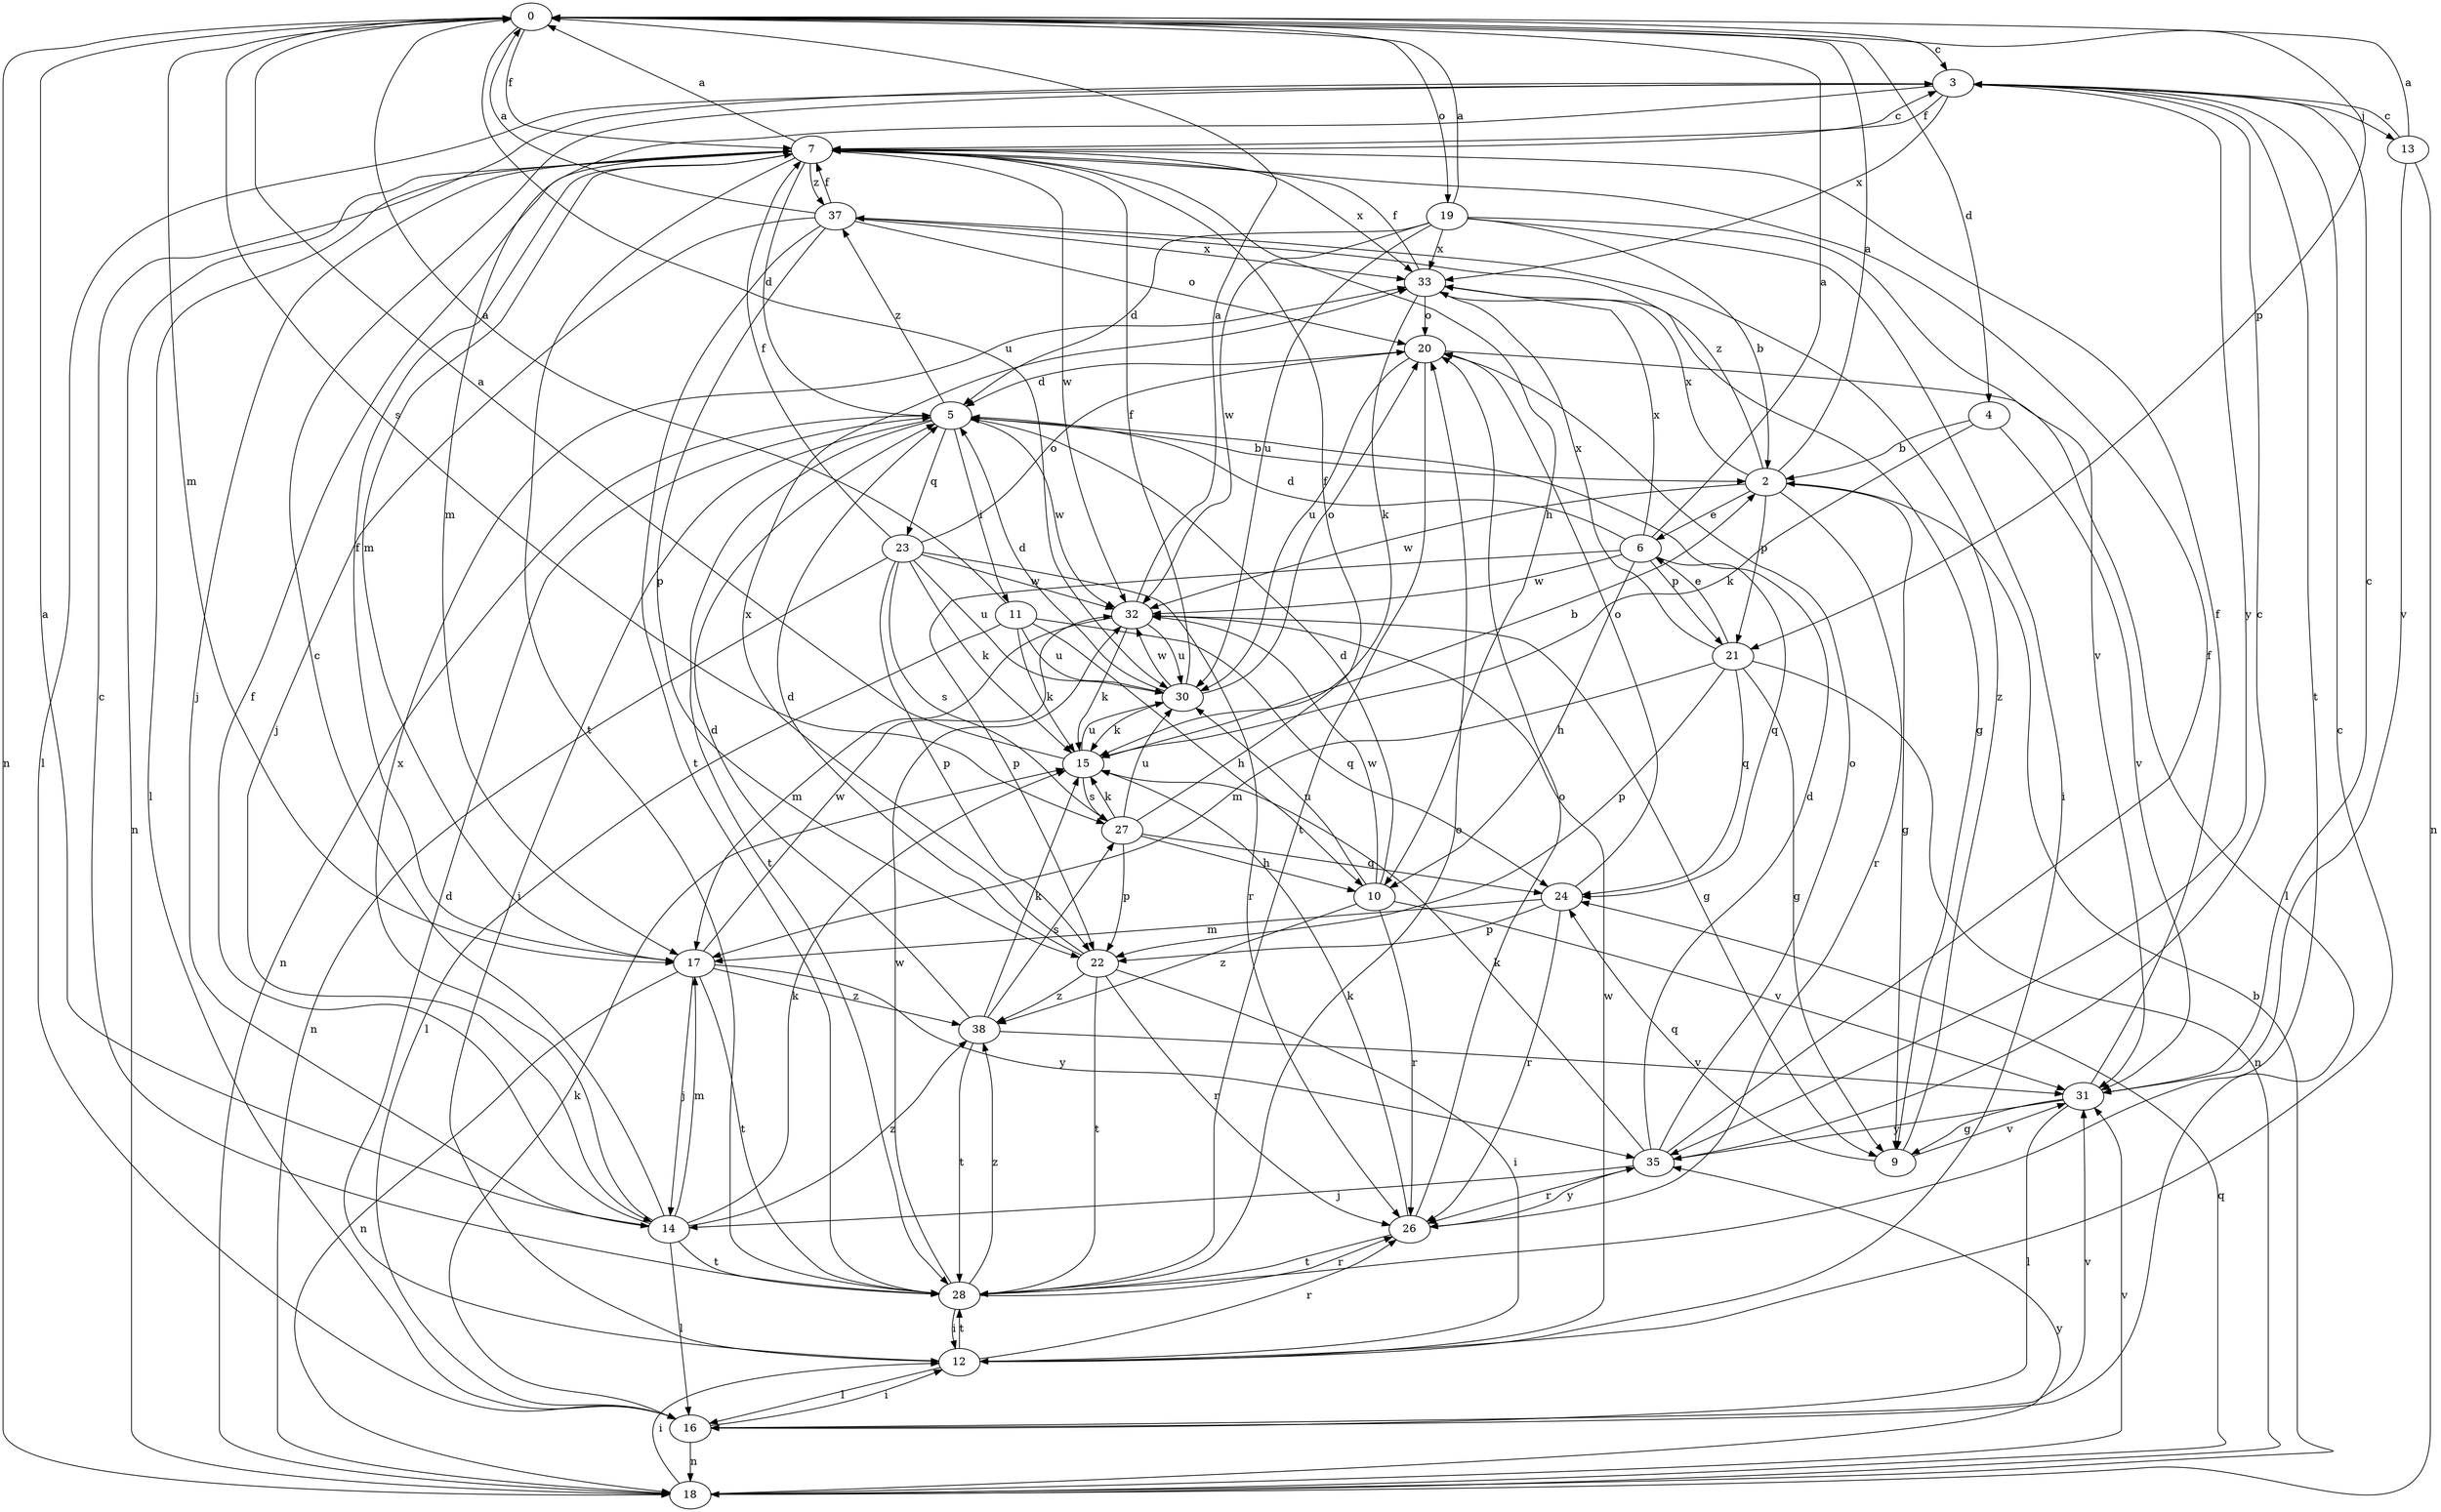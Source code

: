 strict digraph  {
0;
2;
3;
4;
5;
6;
7;
9;
10;
11;
12;
13;
14;
15;
16;
17;
18;
19;
20;
21;
22;
23;
24;
26;
27;
28;
30;
31;
32;
33;
35;
37;
38;
0 -> 3  [label=c];
0 -> 4  [label=d];
0 -> 7  [label=f];
0 -> 17  [label=m];
0 -> 18  [label=n];
0 -> 19  [label=o];
0 -> 21  [label=p];
0 -> 27  [label=s];
0 -> 30  [label=u];
2 -> 0  [label=a];
2 -> 6  [label=e];
2 -> 9  [label=g];
2 -> 21  [label=p];
2 -> 26  [label=r];
2 -> 32  [label=w];
2 -> 33  [label=x];
2 -> 37  [label=z];
3 -> 7  [label=f];
3 -> 13  [label=j];
3 -> 16  [label=l];
3 -> 17  [label=m];
3 -> 28  [label=t];
3 -> 33  [label=x];
3 -> 35  [label=y];
4 -> 2  [label=b];
4 -> 15  [label=k];
4 -> 31  [label=v];
5 -> 2  [label=b];
5 -> 11  [label=i];
5 -> 12  [label=i];
5 -> 18  [label=n];
5 -> 23  [label=q];
5 -> 28  [label=t];
5 -> 32  [label=w];
5 -> 37  [label=z];
6 -> 0  [label=a];
6 -> 5  [label=d];
6 -> 10  [label=h];
6 -> 21  [label=p];
6 -> 22  [label=p];
6 -> 24  [label=q];
6 -> 32  [label=w];
6 -> 33  [label=x];
7 -> 0  [label=a];
7 -> 3  [label=c];
7 -> 5  [label=d];
7 -> 10  [label=h];
7 -> 14  [label=j];
7 -> 16  [label=l];
7 -> 17  [label=m];
7 -> 18  [label=n];
7 -> 28  [label=t];
7 -> 32  [label=w];
7 -> 33  [label=x];
7 -> 37  [label=z];
9 -> 24  [label=q];
9 -> 31  [label=v];
9 -> 37  [label=z];
10 -> 5  [label=d];
10 -> 26  [label=r];
10 -> 30  [label=u];
10 -> 31  [label=v];
10 -> 32  [label=w];
10 -> 38  [label=z];
11 -> 0  [label=a];
11 -> 10  [label=h];
11 -> 15  [label=k];
11 -> 16  [label=l];
11 -> 24  [label=q];
11 -> 30  [label=u];
12 -> 3  [label=c];
12 -> 5  [label=d];
12 -> 16  [label=l];
12 -> 26  [label=r];
12 -> 28  [label=t];
12 -> 32  [label=w];
13 -> 0  [label=a];
13 -> 3  [label=c];
13 -> 18  [label=n];
13 -> 31  [label=v];
14 -> 0  [label=a];
14 -> 3  [label=c];
14 -> 7  [label=f];
14 -> 15  [label=k];
14 -> 16  [label=l];
14 -> 17  [label=m];
14 -> 28  [label=t];
14 -> 33  [label=x];
14 -> 38  [label=z];
15 -> 0  [label=a];
15 -> 2  [label=b];
15 -> 27  [label=s];
15 -> 30  [label=u];
16 -> 12  [label=i];
16 -> 15  [label=k];
16 -> 18  [label=n];
16 -> 31  [label=v];
17 -> 7  [label=f];
17 -> 14  [label=j];
17 -> 18  [label=n];
17 -> 28  [label=t];
17 -> 32  [label=w];
17 -> 35  [label=y];
17 -> 38  [label=z];
18 -> 2  [label=b];
18 -> 12  [label=i];
18 -> 24  [label=q];
18 -> 31  [label=v];
18 -> 35  [label=y];
19 -> 0  [label=a];
19 -> 2  [label=b];
19 -> 5  [label=d];
19 -> 12  [label=i];
19 -> 30  [label=u];
19 -> 31  [label=v];
19 -> 32  [label=w];
19 -> 33  [label=x];
20 -> 5  [label=d];
20 -> 16  [label=l];
20 -> 28  [label=t];
20 -> 30  [label=u];
21 -> 6  [label=e];
21 -> 9  [label=g];
21 -> 17  [label=m];
21 -> 18  [label=n];
21 -> 22  [label=p];
21 -> 24  [label=q];
21 -> 33  [label=x];
22 -> 5  [label=d];
22 -> 12  [label=i];
22 -> 26  [label=r];
22 -> 28  [label=t];
22 -> 33  [label=x];
22 -> 38  [label=z];
23 -> 7  [label=f];
23 -> 15  [label=k];
23 -> 18  [label=n];
23 -> 20  [label=o];
23 -> 22  [label=p];
23 -> 26  [label=r];
23 -> 27  [label=s];
23 -> 30  [label=u];
23 -> 32  [label=w];
24 -> 17  [label=m];
24 -> 20  [label=o];
24 -> 22  [label=p];
24 -> 26  [label=r];
26 -> 15  [label=k];
26 -> 20  [label=o];
26 -> 28  [label=t];
26 -> 35  [label=y];
27 -> 7  [label=f];
27 -> 10  [label=h];
27 -> 15  [label=k];
27 -> 22  [label=p];
27 -> 24  [label=q];
27 -> 30  [label=u];
28 -> 3  [label=c];
28 -> 12  [label=i];
28 -> 20  [label=o];
28 -> 26  [label=r];
28 -> 32  [label=w];
28 -> 38  [label=z];
30 -> 5  [label=d];
30 -> 7  [label=f];
30 -> 15  [label=k];
30 -> 20  [label=o];
30 -> 32  [label=w];
31 -> 3  [label=c];
31 -> 7  [label=f];
31 -> 9  [label=g];
31 -> 16  [label=l];
31 -> 35  [label=y];
32 -> 0  [label=a];
32 -> 9  [label=g];
32 -> 15  [label=k];
32 -> 17  [label=m];
32 -> 30  [label=u];
33 -> 7  [label=f];
33 -> 9  [label=g];
33 -> 15  [label=k];
33 -> 20  [label=o];
35 -> 3  [label=c];
35 -> 5  [label=d];
35 -> 7  [label=f];
35 -> 14  [label=j];
35 -> 15  [label=k];
35 -> 20  [label=o];
35 -> 26  [label=r];
37 -> 0  [label=a];
37 -> 7  [label=f];
37 -> 14  [label=j];
37 -> 20  [label=o];
37 -> 22  [label=p];
37 -> 28  [label=t];
37 -> 33  [label=x];
38 -> 5  [label=d];
38 -> 15  [label=k];
38 -> 27  [label=s];
38 -> 28  [label=t];
38 -> 31  [label=v];
}
